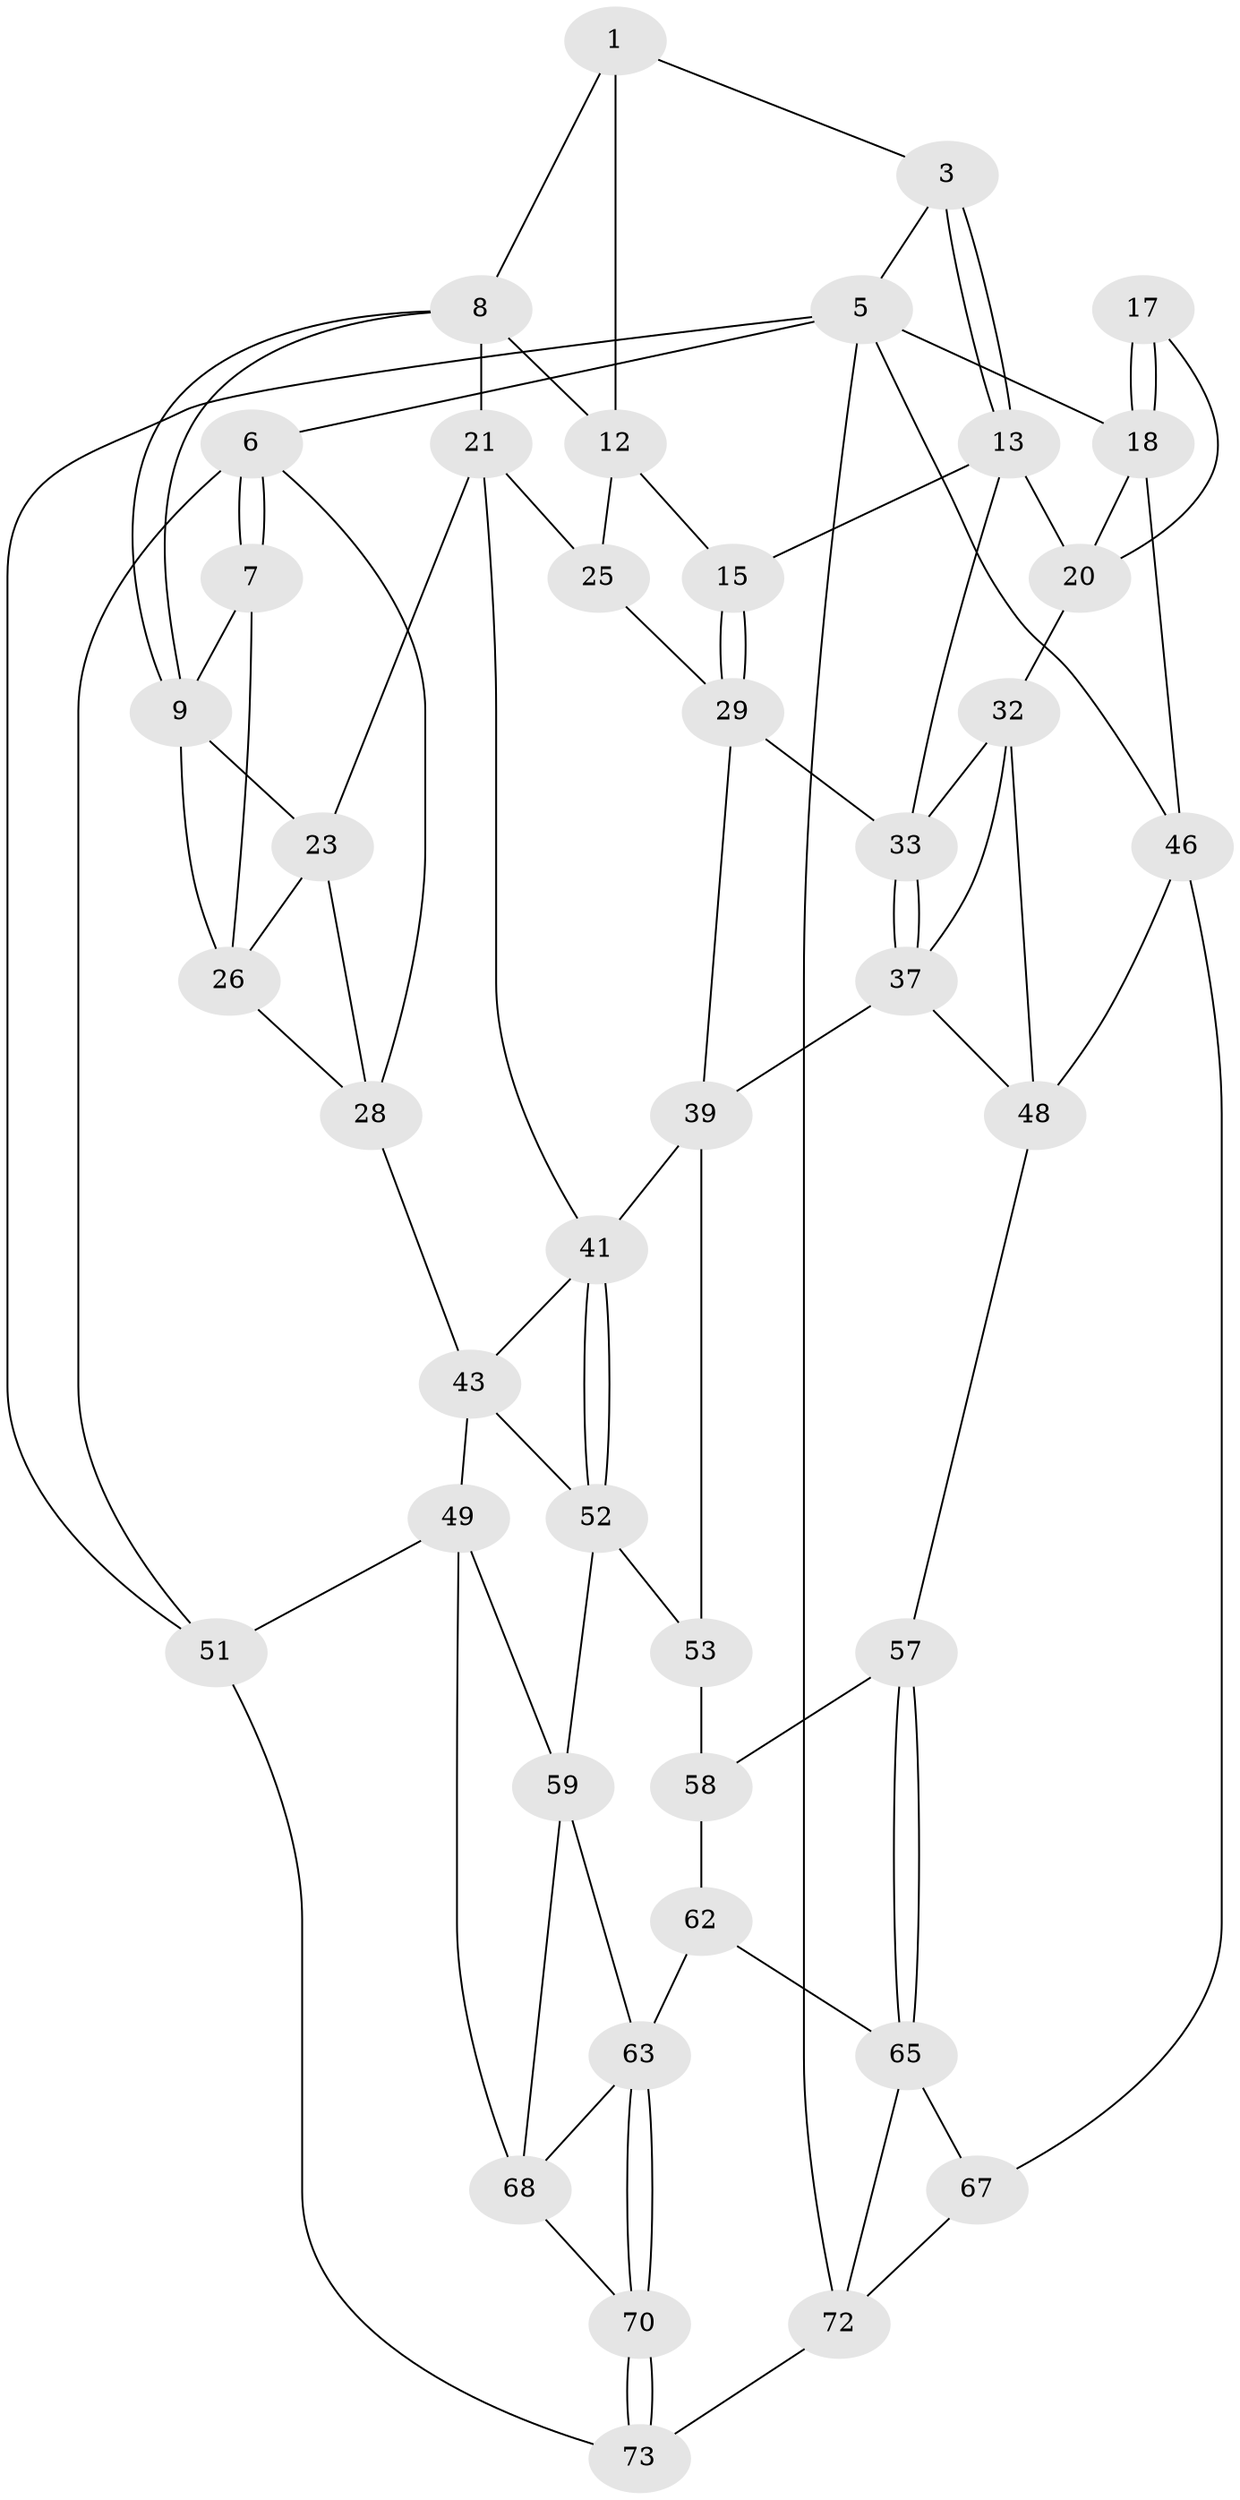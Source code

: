 // Generated by graph-tools (version 1.1) at 2025/52/02/27/25 19:52:42]
// undirected, 42 vertices, 88 edges
graph export_dot {
graph [start="1"]
  node [color=gray90,style=filled];
  1 [pos="+0.16629842978668402+0",super="+2"];
  3 [pos="+0.6183140245774608+0",super="+4"];
  5 [pos="+1+0",super="+76"];
  6 [pos="+0+0"];
  7 [pos="+0.05672041399524628+0",super="+10"];
  8 [pos="+0.2498404990056304+0.050702898973891755",super="+11"];
  9 [pos="+0.19668742900325958+0.14594840563856837",super="+24"];
  12 [pos="+0.3951879555130986+0.022446361985966532",super="+16"];
  13 [pos="+0.6350115137623545+0.002624837640197371",super="+14"];
  15 [pos="+0.42941058199806054+0.11852172046144561"];
  17 [pos="+0.8896832718236766+0.06260054468111856"];
  18 [pos="+1+0.2742368998251773",super="+19"];
  20 [pos="+0.846047662310215+0.11568677164832356",super="+31"];
  21 [pos="+0.30265496542053966+0.24245448642987869",super="+22"];
  23 [pos="+0.21824314367897296+0.2392100481686764",super="+35"];
  25 [pos="+0.33403502380708383+0.2479321007044667"];
  26 [pos="+0.02487052946226985+0.12585307234999046",super="+27"];
  28 [pos="+0+0.09709233867419685",super="+36"];
  29 [pos="+0.49016304509784275+0.26444795088879747",super="+30"];
  32 [pos="+0.8231371148119572+0.3086934288055031",super="+45"];
  33 [pos="+0.6448545760697598+0.18796320417307524",super="+34"];
  37 [pos="+0.6110699438358519+0.43439432328492666",super="+38"];
  39 [pos="+0.4653186724937963+0.41209102542488446",super="+40"];
  41 [pos="+0.3566120008876643+0.4537152772906426",super="+42"];
  43 [pos="+0.14720064291497229+0.45216343473795106",super="+44"];
  46 [pos="+1+0.7133205280363749",super="+47"];
  48 [pos="+0.7725703078884347+0.6221573654501188",super="+56"];
  49 [pos="+0+0.6368278785526222",super="+50"];
  51 [pos="+0+1"];
  52 [pos="+0.1834231823775027+0.5155512936107999",super="+55"];
  53 [pos="+0.3792839374253438+0.5501597828546696",super="+54"];
  57 [pos="+0.46761080378208203+0.6430610759049997"];
  58 [pos="+0.44755299704576856+0.6368926357344392",super="+61"];
  59 [pos="+0.1815431176568298+0.5820579995938734",super="+60"];
  62 [pos="+0.3066129747293473+0.7429882107194256"];
  63 [pos="+0.23214286851053184+0.8085191397102679",super="+64"];
  65 [pos="+0.5065324514104664+0.8169802192626735",super="+66"];
  67 [pos="+0.6652954185421115+0.8080359654861297"];
  68 [pos="+0.11013139611457463+0.7647834199502235",super="+69"];
  70 [pos="+0.23725742189002114+0.9105482892486682",super="+71"];
  72 [pos="+0.3505718252192094+1",super="+75"];
  73 [pos="+0.3233168915671704+1",super="+74"];
  1 -- 8;
  1 -- 3;
  1 -- 12;
  3 -- 13;
  3 -- 13;
  3 -- 5;
  5 -- 6;
  5 -- 18;
  5 -- 72;
  5 -- 51;
  5 -- 46;
  6 -- 7;
  6 -- 7;
  6 -- 28;
  6 -- 51;
  7 -- 9;
  7 -- 26;
  8 -- 9;
  8 -- 9;
  8 -- 12;
  8 -- 21;
  9 -- 26;
  9 -- 23;
  12 -- 25;
  12 -- 15;
  13 -- 20;
  13 -- 15;
  13 -- 33;
  15 -- 29;
  15 -- 29;
  17 -- 18;
  17 -- 18;
  17 -- 20;
  18 -- 46;
  18 -- 20;
  20 -- 32;
  21 -- 25;
  21 -- 23;
  21 -- 41;
  23 -- 26;
  23 -- 28;
  25 -- 29;
  26 -- 28;
  28 -- 43;
  29 -- 39;
  29 -- 33;
  32 -- 33;
  32 -- 48;
  32 -- 37;
  33 -- 37;
  33 -- 37;
  37 -- 48;
  37 -- 39;
  39 -- 41;
  39 -- 53;
  41 -- 52;
  41 -- 52;
  41 -- 43;
  43 -- 52;
  43 -- 49;
  46 -- 48;
  46 -- 67;
  48 -- 57;
  49 -- 51;
  49 -- 68;
  49 -- 59;
  51 -- 73;
  52 -- 59;
  52 -- 53;
  53 -- 58 [weight=2];
  57 -- 58;
  57 -- 65;
  57 -- 65;
  58 -- 62;
  59 -- 63;
  59 -- 68;
  62 -- 63;
  62 -- 65;
  63 -- 70;
  63 -- 70;
  63 -- 68;
  65 -- 67;
  65 -- 72;
  67 -- 72;
  68 -- 70;
  70 -- 73 [weight=2];
  70 -- 73;
  72 -- 73;
}
